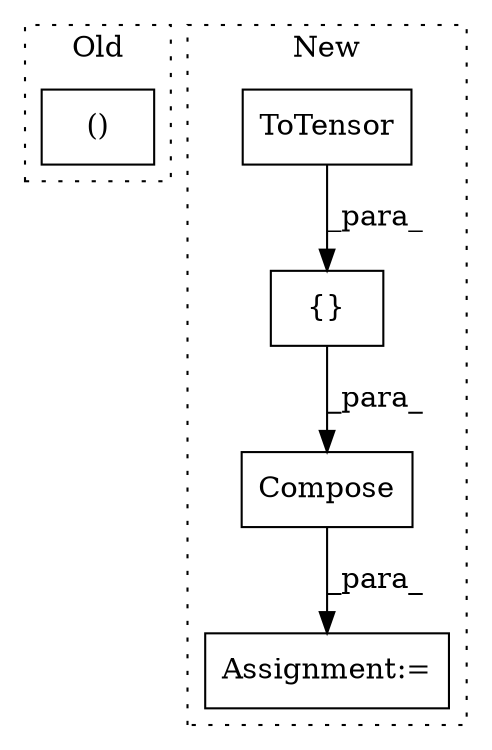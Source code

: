 digraph G {
subgraph cluster0 {
1 [label="()" a="106" s="1661" l="33" shape="box"];
label = "Old";
style="dotted";
}
subgraph cluster1 {
2 [label="Compose" a="32" s="1599,1693" l="8,1" shape="box"];
3 [label="{}" a="4" s="1616,1692" l="1,1" shape="box"];
4 [label="Assignment:=" a="7" s="1587" l="1" shape="box"];
5 [label="ToTensor" a="32" s="1682" l="10" shape="box"];
label = "New";
style="dotted";
}
2 -> 4 [label="_para_"];
3 -> 2 [label="_para_"];
5 -> 3 [label="_para_"];
}